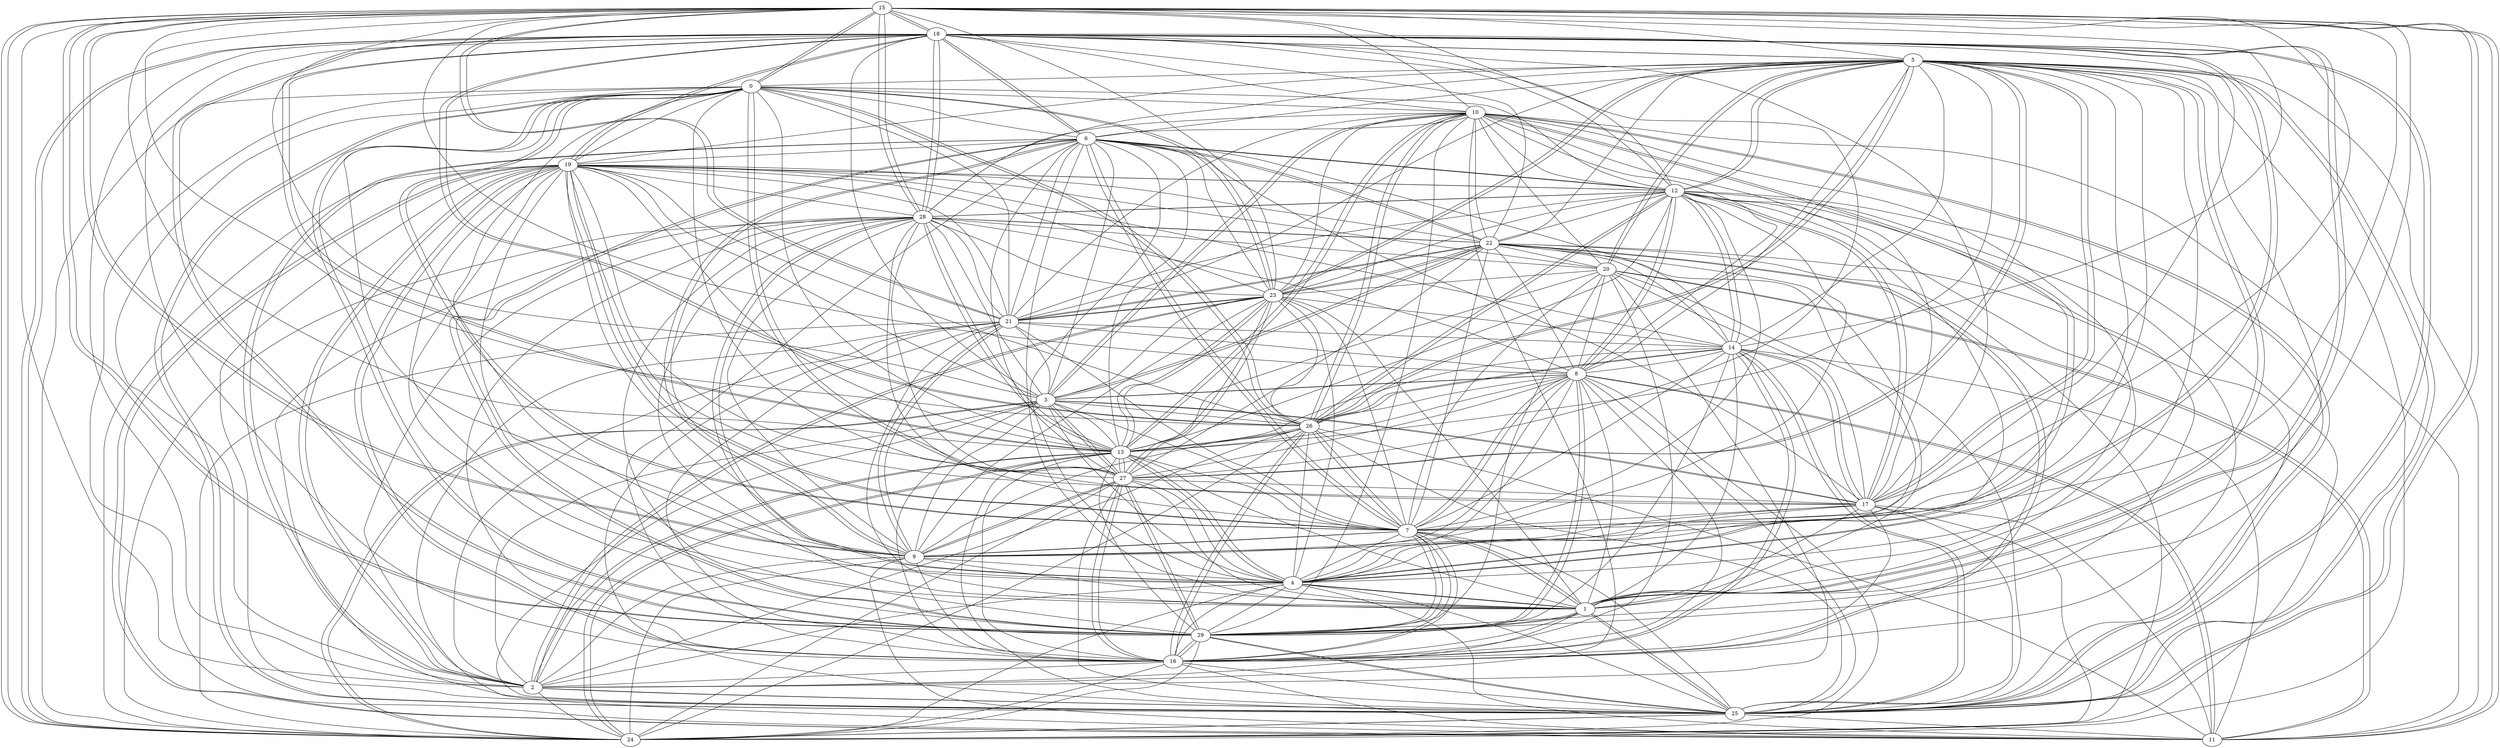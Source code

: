 graph{
15 -- 18;
15 -- 21;
15 -- 23;
15 -- 24;
15 -- 25;
15 -- 28;
15 -- 29;
16 -- 1;
16 -- 2;
16 -- 4;
16 -- 7;
16 -- 9;
16 -- 11;
16 -- 13;
16 -- 14;
16 -- 17;
9 -- 21;
27 -- 22;
9 -- 26;
27 -- 23;
9 -- 27;
27 -- 24;
9 -- 28;
27 -- 25;
10 -- 1;
27 -- 28;
10 -- 3;
27 -- 29;
10 -- 4;
28 -- 1;
10 -- 6;
28 -- 2;
10 -- 13;
28 -- 4;
10 -- 18;
28 -- 12;
10 -- 21;
28 -- 13;
10 -- 22;
28 -- 15;
10 -- 23;
28 -- 16;
10 -- 25;
28 -- 18;
10 -- 26;
28 -- 21;
16 -- 19;
4 -- 22;
22 -- 8;
16 -- 20;
4 -- 23;
22 -- 12;
16 -- 22;
4 -- 24;
22 -- 14;
16 -- 26;
4 -- 25;
22 -- 16;
16 -- 27;
4 -- 28;
22 -- 18;
16 -- 29;
4 -- 29;
22 -- 20;
17 -- 0;
5 -- 0;
22 -- 21;
17 -- 1;
5 -- 1;
22 -- 23;
17 -- 3;
5 -- 6;
22 -- 28;
17 -- 4;
5 -- 8;
23 -- 0;
17 -- 5;
5 -- 12;
23 -- 2;
17 -- 7;
5 -- 13;
23 -- 3;
17 -- 10;
5 -- 17;
23 -- 5;
17 -- 12;
5 -- 18;
23 -- 6;
17 -- 14;
5 -- 19;
23 -- 9;
17 -- 15;
5 -- 20;
23 -- 12;
10 -- 28;
28 -- 22;
17 -- 18;
5 -- 21;
23 -- 13;
10 -- 29;
28 -- 24;
17 -- 20;
5 -- 22;
23 -- 14;
11 -- 0;
28 -- 25;
17 -- 24;
5 -- 23;
23 -- 19;
11 -- 5;
29 -- 0;
18 -- 1;
5 -- 25;
23 -- 21;
11 -- 8;
29 -- 1;
18 -- 2;
5 -- 26;
23 -- 22;
11 -- 10;
29 -- 6;
18 -- 3;
5 -- 27;
23 -- 26;
11 -- 14;
29 -- 7;
0 -- 4;
18 -- 4;
5 -- 28;
23 -- 27;
11 -- 15;
29 -- 8;
0 -- 7;
18 -- 5;
5 -- 29;
23 -- 28;
11 -- 17;
29 -- 12;
0 -- 9;
18 -- 6;
6 -- 0;
24 -- 2;
11 -- 19;
29 -- 13;
0 -- 10;
18 -- 7;
6 -- 1;
24 -- 3;
11 -- 20;
29 -- 14;
0 -- 15;
18 -- 12;
6 -- 2;
24 -- 5;
11 -- 21;
29 -- 15;
0 -- 23;
18 -- 13;
6 -- 3;
24 -- 8;
11 -- 26;
29 -- 16;
0 -- 24;
18 -- 15;
6 -- 7;
24 -- 9;
12 -- 0;
29 -- 18;
0 -- 25;
18 -- 16;
6 -- 9;
24 -- 12;
12 -- 1;
29 -- 25;
0 -- 26;
18 -- 19;
6 -- 12;
24 -- 13;
12 -- 5;
29 -- 27;
18 -- 24;
0 -- 27;
6 -- 14;
24 -- 15;
12 -- 6;
29 -- 28;
6 -- 16;
24 -- 16;
12 -- 8;
6 -- 17;
24 -- 18;
12 -- 9;
6 -- 18;
24 -- 19;
12 -- 10;
6 -- 19;
24 -- 22;
12 -- 14;
6 -- 22;
24 -- 25;
12 -- 16;
6 -- 27;
24 -- 29;
12 -- 17;
6 -- 29;
25 -- 0;
12 -- 19;
7 -- 0;
25 -- 1;
12 -- 26;
7 -- 1;
25 -- 2;
12 -- 28;
7 -- 5;
25 -- 3;
13 -- 0;
7 -- 6;
25 -- 5;
13 -- 1;
7 -- 8;
25 -- 7;
13 -- 2;
7 -- 9;
25 -- 8;
13 -- 3;
7 -- 12;
25 -- 10;
13 -- 4;
7 -- 13;
25 -- 11;
13 -- 6;
13 -- 8;
0 -- 29;
18 -- 25;
22 -- 7;
13 -- 10;
1 -- 4;
18 -- 26;
13 -- 12;
1 -- 5;
18 -- 28;
13 -- 15;
1 -- 7;
18 -- 29;
13 -- 18;
1 -- 18;
19 -- 0;
13 -- 19;
1 -- 21;
19 -- 1;
13 -- 23;
27 -- 19;
1 -- 22;
19 -- 2;
13 -- 24;
1 -- 23;
19 -- 3;
13 -- 25;
1 -- 25;
19 -- 7;
13 -- 26;
1 -- 27;
19 -- 9;
13 -- 27;
1 -- 29;
19 -- 11;
13 -- 28;
2 -- 0;
19 -- 12;
14 -- 1;
2 -- 1;
19 -- 14;
14 -- 5;
2 -- 4;
19 -- 16;
14 -- 8;
2 -- 6;
19 -- 17;
14 -- 12;
2 -- 10;
19 -- 18;
7 -- 14;
25 -- 14;
14 -- 13;
2 -- 13;
19 -- 21;
7 -- 16;
25 -- 15;
14 -- 15;
2 -- 15;
19 -- 22;
7 -- 19;
25 -- 16;
14 -- 16;
2 -- 19;
19 -- 25;
7 -- 20;
25 -- 17;
14 -- 17;
2 -- 20;
19 -- 26;
7 -- 23;
25 -- 18;
14 -- 25;
2 -- 23;
19 -- 28;
7 -- 26;
25 -- 22;
14 -- 26;
2 -- 25;
19 -- 29;
7 -- 28;
25 -- 24;
15 -- 0;
2 -- 26;
20 -- 5;
7 -- 29;
25 -- 26;
15 -- 1;
3 -- 2;
20 -- 10;
8 -- 1;
25 -- 29;
15 -- 3;
3 -- 4;
20 -- 11;
8 -- 3;
26 -- 0;
15 -- 5;
3 -- 7;
20 -- 13;
8 -- 4;
26 -- 4;
15 -- 7;
3 -- 8;
20 -- 19;
8 -- 7;
26 -- 5;
15 -- 9;
3 -- 9;
20 -- 23;
8 -- 10;
26 -- 7;
15 -- 10;
3 -- 10;
20 -- 25;
8 -- 11;
26 -- 8;
15 -- 11;
3 -- 16;
20 -- 28;
8 -- 12;
26 -- 10;
15 -- 12;
3 -- 17;
20 -- 29;
8 -- 15;
26 -- 12;
3 -- 21;
21 -- 0;
8 -- 16;
26 -- 13;
3 -- 22;
21 -- 2;
8 -- 20;
26 -- 14;
3 -- 24;
21 -- 6;
8 -- 21;
26 -- 15;
3 -- 26;
21 -- 7;
8 -- 27;
26 -- 16;
3 -- 27;
21 -- 9;
8 -- 28;
26 -- 18;
3 -- 28;
21 -- 12;
8 -- 29;
26 -- 24;
4 -- 1;
21 -- 14;
9 -- 1;
27 -- 0;
4 -- 5;
21 -- 15;
9 -- 2;
27 -- 3;
4 -- 6;
21 -- 16;
9 -- 4;
27 -- 4;
4 -- 7;
21 -- 22;
9 -- 5;
27 -- 5;
4 -- 10;
21 -- 23;
9 -- 6;
27 -- 9;
4 -- 11;
21 -- 24;
9 -- 7;
27 -- 13;
4 -- 12;
21 -- 25;
9 -- 8;
27 -- 16;
4 -- 13;
22 -- 3;
9 -- 11;
27 -- 17;
4 -- 18;
22 -- 6;
9 -- 15;
27 -- 18;
4 -- 19;
9 -- 17;
}
